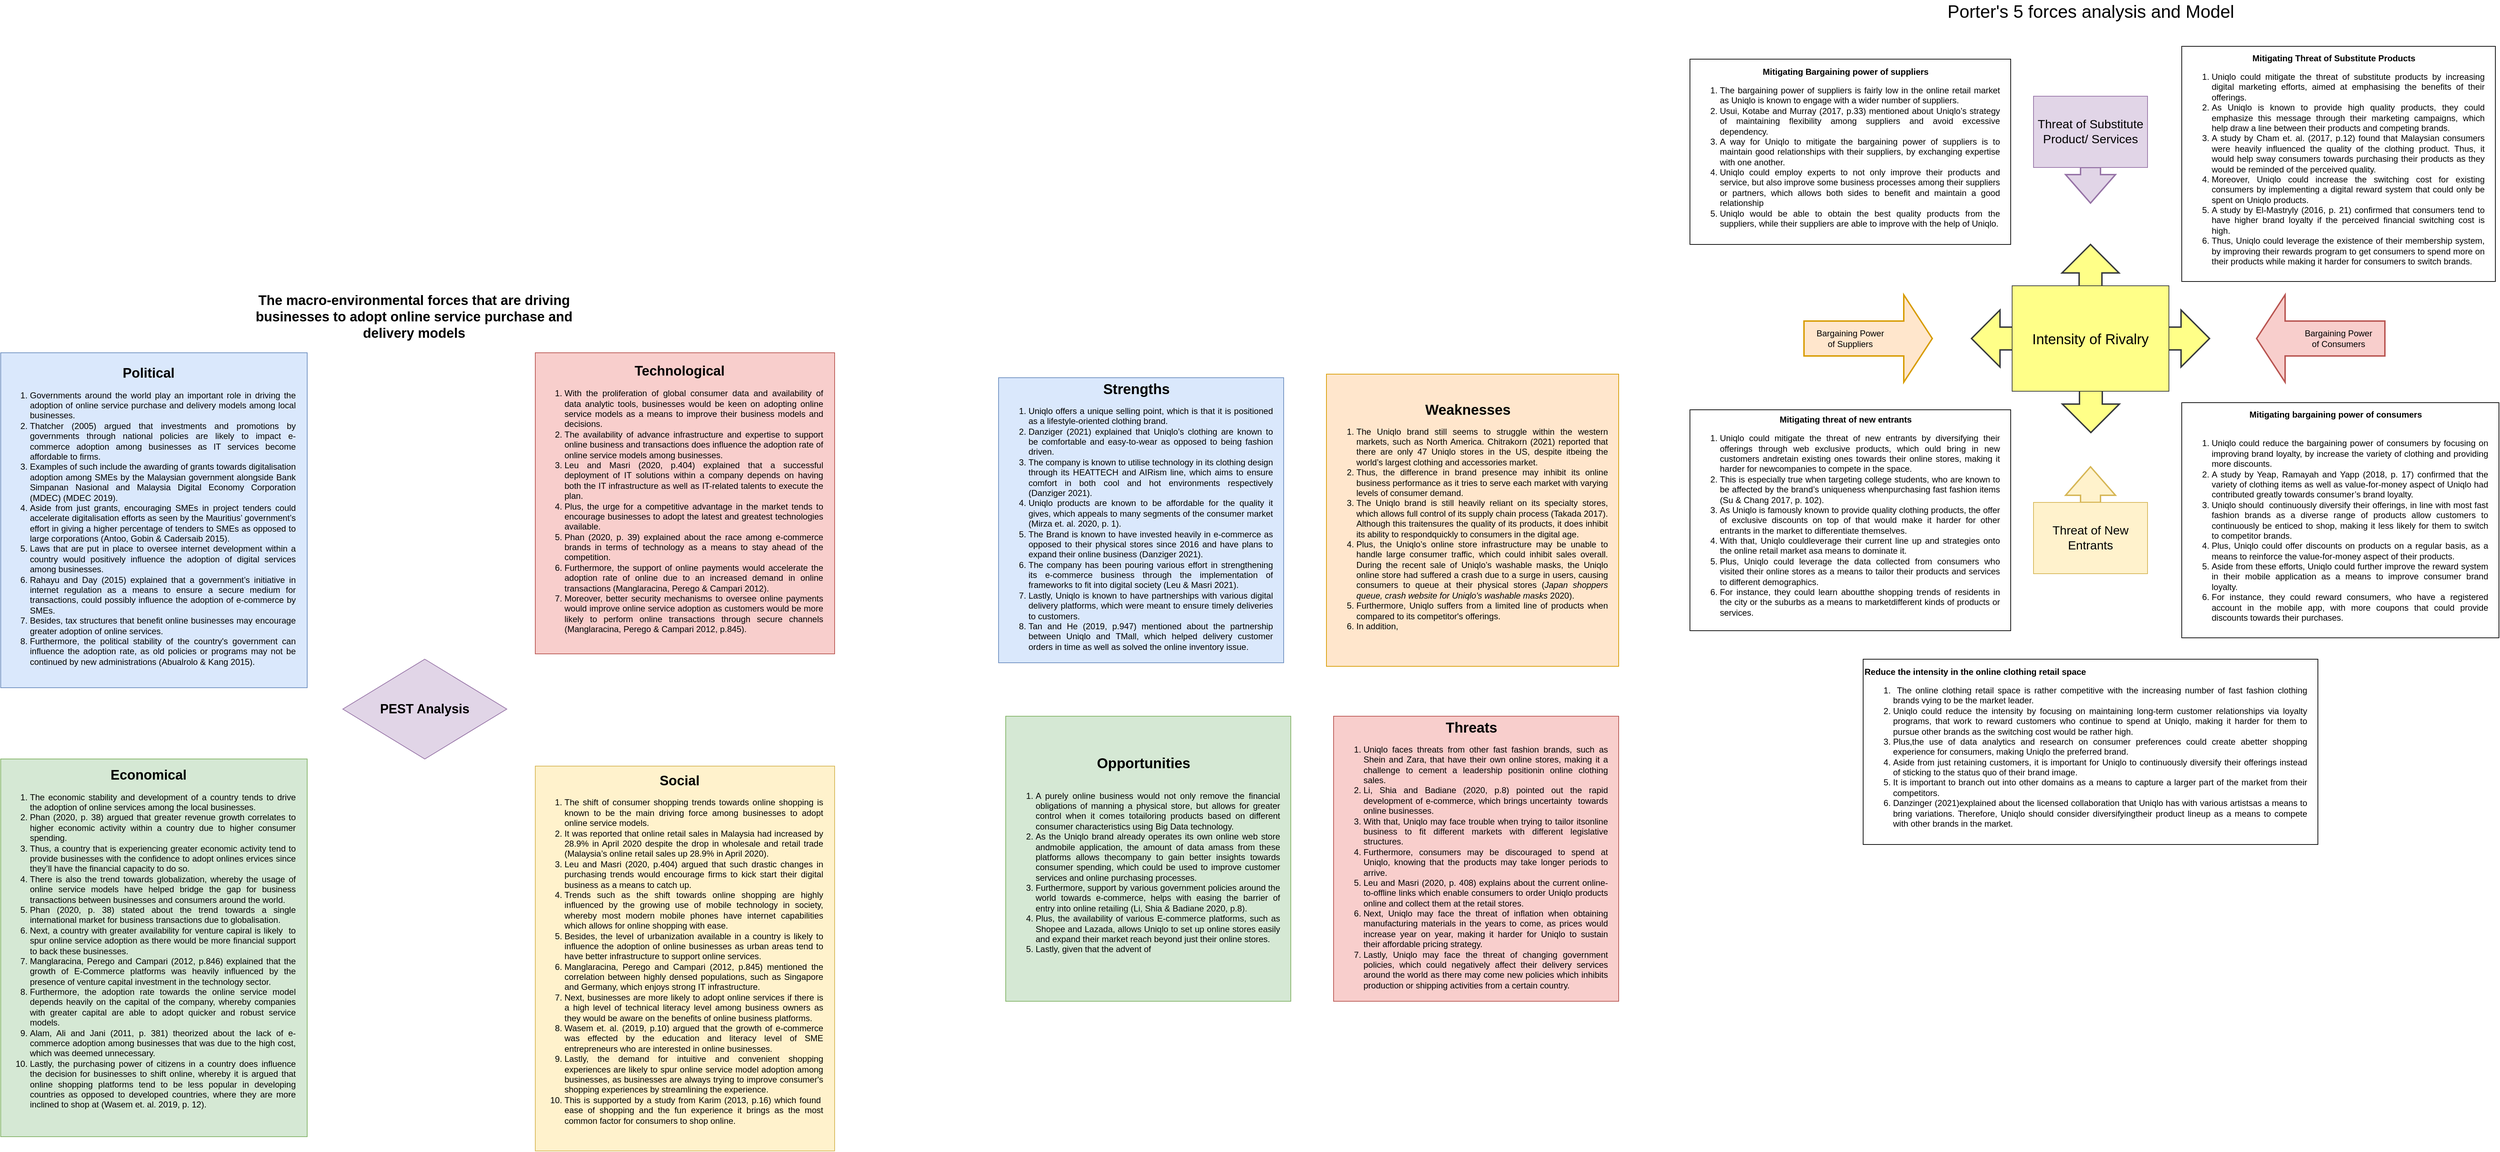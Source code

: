 <mxfile version="15.4.1" type="github">
  <diagram id="UJVtRwwvK5uKVyhLd9jK" name="Page-1">
    <mxGraphModel dx="3373" dy="885" grid="1" gridSize="10" guides="1" tooltips="1" connect="1" arrows="1" fold="1" page="1" pageScale="1" pageWidth="850" pageHeight="1100" math="0" shadow="0">
      <root>
        <mxCell id="0" />
        <mxCell id="1" parent="0" />
        <mxCell id="DPGvxR9k1o3TNHnTCT3K-2" value="&lt;font style=&quot;font-size: 18px&quot;&gt;&lt;b&gt;PEST Analysis&lt;/b&gt;&lt;/font&gt;" style="rhombus;whiteSpace=wrap;html=1;fillColor=#e1d5e7;strokeColor=#9673a6;" parent="1" vertex="1">
          <mxGeometry x="-950" y="1090" width="230" height="140" as="geometry" />
        </mxCell>
        <mxCell id="DPGvxR9k1o3TNHnTCT3K-7" value="&lt;b&gt;&lt;font style=&quot;font-size: 19px&quot;&gt;The macro-environmental forces that are driving businesses to adopt online service purchase and delivery models&lt;/font&gt;&lt;/b&gt;" style="text;html=1;strokeColor=none;fillColor=none;align=center;verticalAlign=middle;whiteSpace=wrap;rounded=0;" parent="1" vertex="1">
          <mxGeometry x="-1090" y="600" width="480" height="20" as="geometry" />
        </mxCell>
        <mxCell id="IZx-ZiuW3YyfbtK3Tfff-4" value="&lt;div style=&quot;font-size: 19px&quot; align=&quot;center&quot;&gt;&lt;font style=&quot;font-size: 19px&quot;&gt;&lt;b&gt;&lt;font style=&quot;font-size: 19px&quot;&gt;Technological&lt;/font&gt;&lt;/b&gt;&lt;br&gt;&lt;/font&gt;&lt;/div&gt;&lt;div align=&quot;justify&quot;&gt;&lt;ol&gt;&lt;li&gt;With the proliferation of global consumer data and availability of data analytic tools, businesses would be keen on adopting online service models as a means to improve their business models and decisions. &lt;/li&gt;&lt;li&gt;The availability of advance infrastructure and expertise to support online business and transactions does influence the adoption rate of online service models among businesses. &lt;/li&gt;&lt;li&gt;Leu and Masri (2020, p.404) explained that a successful deployment of IT solutions within a company depends on having both the IT infrastructure as well as IT-related talents to execute the plan.&lt;/li&gt;&lt;li&gt;Plus, the urge for a competitive advantage in the market tends to encourage businesses to adopt the latest and greatest technologies available. &lt;/li&gt;&lt;li&gt;Phan (2020, p. 39) explained about the race among e-commerce brands in terms of technology as a means to stay ahead of the competition.&lt;/li&gt;&lt;li&gt;Furthermore, the support of online payments would accelerate the adoption rate of online due to an increased demand in online transactions (Manglaracina, Perego &amp;amp; Campari 2012).&lt;/li&gt;&lt;li&gt;Moreover, better security mechanisms to oversee online payments would improve online service adoption as customers would be more likely to perform online transactions through secure channels (Manglaracina, Perego &amp;amp; Campari 2012, p.845).&lt;br&gt;&lt;/li&gt;&lt;/ol&gt;&lt;/div&gt;" style="rounded=0;whiteSpace=wrap;html=1;align=center;fillColor=#f8cecc;strokeColor=#b85450;spacingRight=15;" parent="1" vertex="1">
          <mxGeometry x="-680" y="660" width="420" height="422.5" as="geometry" />
        </mxCell>
        <mxCell id="IZx-ZiuW3YyfbtK3Tfff-5" value="&lt;div align=&quot;center&quot;&gt;&lt;b style=&quot;font-size: 19px&quot;&gt;&lt;font style=&quot;font-size: 19px&quot;&gt;Economical&lt;br&gt;&lt;/font&gt;&lt;/b&gt;&lt;/div&gt;&lt;div align=&quot;justify&quot;&gt;&lt;ol&gt;&lt;li&gt;&lt;font style=&quot;font-size: 12px&quot;&gt;&lt;span&gt;The economic stability and development of a country tends to drive the adoption of online services among the local businesses. &lt;br&gt;&lt;/span&gt;&lt;/font&gt;&lt;/li&gt;&lt;li&gt;&lt;font style=&quot;font-size: 12px&quot;&gt;&lt;span&gt;Phan (2020, p. 38) argued that greater revenue growth correlates to higher economic activity within a country due to higher consumer spending. &lt;br&gt;&lt;/span&gt;&lt;/font&gt;&lt;/li&gt;&lt;li&gt;&lt;font style=&quot;font-size: 12px&quot;&gt;&lt;span&gt;Thus, a country that is experiencing greater economic activity tend to provide businesses with the confidence to adopt onlines ervices since they’ll have the financial capacity to do so. &lt;br&gt;&lt;/span&gt;&lt;/font&gt;&lt;/li&gt;&lt;li&gt;&lt;font style=&quot;font-size: 12px&quot;&gt;&lt;span&gt;There is also the trend towards globalization, whereby the usage of online service models have helped bridge the gap for business transactions between businesses and consumers around the world. &lt;br&gt;&lt;/span&gt;&lt;/font&gt;&lt;/li&gt;&lt;li&gt;&lt;span&gt;&lt;font style=&quot;font-size: 12px&quot;&gt;Phan (2020, p. 38) stated about the trend towards a single international market for business transactions due to globalisation.&amp;nbsp;&lt;/font&gt;&lt;/span&gt;&lt;/li&gt;&lt;li&gt;&lt;span&gt;&lt;font style=&quot;font-size: 12px&quot;&gt;Next, a country with greater availability for venture capiral is likely&amp;nbsp; to spur online service adoption as there would be more financial support to back these businesses. &lt;br&gt;&lt;/font&gt;&lt;/span&gt;&lt;/li&gt;&lt;li&gt;&lt;span&gt;&lt;font style=&quot;font-size: 12px&quot;&gt;Manglaracina, Perego and Campari (2012, p.846) explained that the growth of E-Commerce platforms was heavily influenced by the presence of venture capital investment in the technology sector.&lt;/font&gt;&lt;/span&gt;&lt;/li&gt;&lt;li&gt;&lt;span&gt;&lt;font style=&quot;font-size: 12px&quot;&gt;Furthermore, the adoption rate towards the online service model depends heavily on the capital of the company, whereby companies with greater capital are able to adopt quicker and robust service models.&lt;/font&gt;&lt;/span&gt;&lt;/li&gt;&lt;li&gt;&lt;span&gt;&lt;font style=&quot;font-size: 12px&quot;&gt;Alam, Ali and Jani (2011, p. 381) theorized about the lack of e-commerce adoption among businesses that was due to the high cost, which was deemed unnecessary.&lt;/font&gt;&lt;/span&gt;&lt;/li&gt;&lt;li&gt;&lt;span&gt;&lt;font style=&quot;font-size: 12px&quot;&gt;Lastly, the purchasing power of citizens in a country does influence the decision for businesses to shift online, whereby it is argued that online shopping platforms tend to be less popular in developing countries as opposed to developed countries, where they are more inclined to shop at (Wasem et. al. 2019, p. 12).&lt;br&gt;&lt;/font&gt;&lt;/span&gt;&lt;/li&gt;&lt;/ol&gt;&lt;/div&gt;&lt;div align=&quot;justify&quot;&gt;&lt;br&gt;&lt;/div&gt;" style="rounded=0;whiteSpace=wrap;html=1;align=center;fillColor=#d5e8d4;strokeColor=#82b366;spacingRight=15;" parent="1" vertex="1">
          <mxGeometry x="-1430" y="1230" width="430" height="530" as="geometry" />
        </mxCell>
        <mxCell id="IZx-ZiuW3YyfbtK3Tfff-6" value="&lt;div style=&quot;font-size: 19px&quot; align=&quot;center&quot;&gt;&lt;font style=&quot;font-size: 19px&quot;&gt;&lt;b&gt;Political&lt;/b&gt;&lt;br&gt;&lt;/font&gt;&lt;/div&gt;&lt;div align=&quot;justify&quot;&gt;&lt;ol&gt;&lt;li&gt;&lt;font style=&quot;font-size: 12px&quot;&gt;Governments around the world play an important role in driving the adoption of online service purchase and delivery models among local businesses. &lt;br&gt;&lt;/font&gt;&lt;/li&gt;&lt;li&gt;&lt;font style=&quot;font-size: 12px&quot;&gt;Thatcher (2005) argued that investments and promotions by governments through national policies are likely to impact e-commerce adoption among businesses as IT services become affordable to firms. &lt;br&gt;&lt;/font&gt;&lt;/li&gt;&lt;li&gt;&lt;font style=&quot;font-size: 12px&quot;&gt;Examples of such include the awarding of grants towards digitalisation adoption among SMEs by the Malaysian government alongside Bank Simpanan Nasional and Malaysia Digital Economy Corporation (MDEC) (MDEC 2019). &lt;br&gt;&lt;/font&gt;&lt;/li&gt;&lt;li&gt;&lt;font style=&quot;font-size: 12px&quot;&gt;Aside from just grants, encouraging SMEs in project tenders could accelerate digitalisation efforts as seen by the Mauritius’ government’s effort in giving a higher percentage of tenders to SMEs as opposed to large corporations (Antoo, Gobin &amp;amp; Cadersaib 2015). &lt;br&gt;&lt;/font&gt;&lt;/li&gt;&lt;li&gt;&lt;font style=&quot;font-size: 12px&quot;&gt; Laws that are put in place to oversee internet development within a country would positively influence the adoption of digital services among businesses. &lt;br&gt;&lt;/font&gt;&lt;/li&gt;&lt;li&gt;&lt;font style=&quot;font-size: 12px&quot;&gt;Rahayu and Day (2015) explained that a government’s initiative in internet regulation as a means to ensure a secure medium for transactions, could possibly influence the adoption of e-commerce by SMEs. &lt;/font&gt;&lt;/li&gt;&lt;li&gt;&lt;font style=&quot;font-size: 12px&quot;&gt;Besides, tax structures that benefit online businesses may encourage greater adoption of online services.&lt;/font&gt;&lt;/li&gt;&lt;li&gt;&lt;font style=&quot;font-size: 12px&quot;&gt;Furthermore, the political stability of the country&#39;s government can influence the adoption rate, as old policies or programs may not be continued by new administrations (Abualrolo &amp;amp; Kang 2015).&lt;br&gt;&lt;/font&gt;&lt;/li&gt;&lt;/ol&gt;&lt;/div&gt;" style="rounded=0;whiteSpace=wrap;html=1;align=center;fillColor=#dae8fc;strokeColor=#6c8ebf;spacingRight=15;" parent="1" vertex="1">
          <mxGeometry x="-1430" y="660" width="430" height="470" as="geometry" />
        </mxCell>
        <mxCell id="IZx-ZiuW3YyfbtK3Tfff-7" value="&lt;div align=&quot;center&quot;&gt;&lt;b style=&quot;font-size: 19px&quot;&gt;&lt;font style=&quot;font-size: 19px&quot;&gt;Social &lt;br&gt;&lt;/font&gt;&lt;/b&gt;&lt;/div&gt;&lt;div align=&quot;justify&quot;&gt;&lt;ol&gt;&lt;li&gt;The shift of consumer shopping trends towards online shopping is known to be the main driving force among businesses to adopt online service models. &lt;/li&gt;&lt;li&gt;It was reported that online retail sales in Malaysia had increased by 28.9% in April 2020 despite the drop in wholesale and retail trade (Malaysia’s online retail sales up 28.9% in April 2020). &lt;/li&gt;&lt;li&gt;Leu and Masri (2020, p.404) argued that such drastic changes in purchasing trends would encourage firms to kick start their digital business as a means to catch up. &lt;/li&gt;&lt;li&gt;Trends such as the shift towards online shopping are highly influenced by the growing use of mobile technology in society, whereby most modern mobile phones have internet capabilities which allows for online shopping with ease.&lt;/li&gt;&lt;li&gt;Besides, the level of urbanization available in a country is likely to influence the adoption of online businesses as urban areas tend to have better infrastructure to support online services.&lt;/li&gt;&lt;li&gt;Manglaracina, Perego and Campari (2012, p.845) mentioned the correlation between highly densed populations, such as Singapore and Germany, which enjoys strong IT infrastructure.&lt;/li&gt;&lt;li&gt;Next, businesses are more likely to adopt online services if there is a high level of technical literacy level among business owners as they would be aware on the benefits of online business platforms.&lt;/li&gt;&lt;li&gt;Wasem et. al. (2019, p.10) argued that the growth of e-commerce was effected by the education and literacy level of SME entrepreneurs who are interested in online businesses.&lt;/li&gt;&lt;li&gt;Lastly, the demand for intuitive and convenient shopping experiences are likely to spur online service model adoption among businesses, as businesses are always trying to improve consumer&#39;s shopping experiences by streamlining the experience.&lt;/li&gt;&lt;li&gt;This is supported by a study from Karim (2013, p.16) which found&amp;nbsp; ease of shopping and the fun experience it brings as the most common factor for consumers to shop online.&lt;br&gt;&lt;/li&gt;&lt;/ol&gt;&lt;/div&gt;&lt;div align=&quot;justify&quot;&gt;&lt;br&gt;&lt;/div&gt;" style="rounded=0;whiteSpace=wrap;html=1;align=center;fillColor=#fff2cc;strokeColor=#d6b656;verticalAlign=middle;spacingRight=15;" parent="1" vertex="1">
          <mxGeometry x="-680" y="1240" width="420" height="540" as="geometry" />
        </mxCell>
        <mxCell id="IZx-ZiuW3YyfbtK3Tfff-26" value="&lt;div align=&quot;center&quot;&gt;&lt;font size=&quot;1&quot;&gt;&lt;b style=&quot;font-size: 20px&quot;&gt;Strengths&lt;/b&gt;&lt;/font&gt;&lt;/div&gt;&lt;div align=&quot;justify&quot;&gt;&lt;ol&gt;&lt;li&gt;Uniqlo offers a unique selling point, which is that it is positioned as a lifestyle-oriented clothing brand. &lt;/li&gt;&lt;li&gt;Danziger (2021) explained that Uniqlo’s clothing are known to be comfortable and easy-to-wear as opposed to being fashion driven. &lt;/li&gt;&lt;li&gt;The company is known to utilise technology in its clothing design through its HEATTECH and AIRism line, which aims to ensure comfort in both cool and hot environments respectively (Danziger 2021). &lt;/li&gt;&lt;li&gt;Uniqlo products are known to be affordable for the quality it gives, which appeals to many segments of the consumer market (Mirza et. al. 2020, p. 1).&lt;/li&gt;&lt;li&gt;The Brand is known to have invested heavily in e-commerce as opposed to their physical stores since 2016 and have plans to expand their online business (Danziger 2021).&lt;/li&gt;&lt;li&gt; The company has been pouring various effort in strengthening its e-commerce business through the implementation of frameworks to fit into digital society (Leu &amp;amp; Masri 2021). &lt;/li&gt;&lt;li&gt;Lastly, Uniqlo is known to have partnerships with various digital delivery platforms, which were meant to ensure timely deliveries to customers.&lt;/li&gt;&lt;li&gt;Tan and He (2019, p.947) mentioned about the partnership between Uniqlo and TMall, which helped delivery customer orders in time as well as solved the online inventory issue.&amp;nbsp;&amp;nbsp;&amp;nbsp;&amp;nbsp; &lt;br&gt;&lt;/li&gt;&lt;/ol&gt;&lt;/div&gt;" style="whiteSpace=wrap;html=1;aspect=fixed;align=left;fillColor=#dae8fc;strokeColor=#6c8ebf;spacingRight=15;" parent="1" vertex="1">
          <mxGeometry x="-30" y="695" width="400" height="400" as="geometry" />
        </mxCell>
        <mxCell id="IZx-ZiuW3YyfbtK3Tfff-34" value="&lt;div&gt;&lt;div align=&quot;center&quot;&gt;&lt;font size=&quot;1&quot;&gt;&lt;b style=&quot;font-size: 20px&quot;&gt;Weaknesses&lt;/b&gt;&lt;/font&gt;&lt;/div&gt;&lt;div align=&quot;justify&quot;&gt;&lt;ol&gt;&lt;li&gt;&lt;span&gt;The Uniqlo brand still seems to struggle within the western markets, such as North America. Chitrakorn (2021) reported that there are only 47 Uniqlo stores in the US, despite itbeing the world’s largest clothing and accessories market.&lt;/span&gt;&lt;/li&gt;&lt;li&gt;&lt;span&gt;Thus, the difference in brand presence may inhibit its online business performance as it tries to serve each market with varying levels of consumer demand.&lt;br&gt;&lt;/span&gt;&lt;/li&gt;&lt;li&gt;&lt;span&gt;The Uniqlo brand is still heavily reliant on its specialty stores, which allows full control of its supply chain process (Takada 2017). Although this traitensures the quality of its products, it does inhibit its ability to respondquickly to consumers in the digital age. &lt;br&gt;&lt;/span&gt;&lt;/li&gt;&lt;li&gt;&lt;span&gt;Plus, the Uniqlo’s online store infrastructure may be unable to handle large consumer traffic, which could inhibit sales overall. During the recent sale of Uniqlo’s washable masks, the Uniqlo online store had suffered a crash due to a surge in users, causing consumers to queue at their physical stores (&lt;i&gt;Japan shoppers queue, crash website for Uniqlo&#39;s washable masks &lt;/i&gt;2020).&amp;nbsp;&lt;/span&gt;&lt;/li&gt;&lt;li&gt;&lt;span&gt;Furthermore, Uniqlo suffers from a limited line of products when compared to its competitor&#39;s offerings.&lt;/span&gt;&lt;/li&gt;&lt;li&gt;&lt;span&gt;In addition, &lt;br&gt;&lt;/span&gt;&lt;/li&gt;&lt;/ol&gt;&lt;/div&gt;&lt;/div&gt;" style="whiteSpace=wrap;html=1;aspect=fixed;align=left;fillColor=#ffe6cc;strokeColor=#d79b00;spacingRight=15;" parent="1" vertex="1">
          <mxGeometry x="430" y="690" width="410" height="410" as="geometry" />
        </mxCell>
        <mxCell id="IZx-ZiuW3YyfbtK3Tfff-35" value="&lt;div align=&quot;center&quot;&gt;&lt;font size=&quot;1&quot;&gt;&lt;b style=&quot;font-size: 20px&quot;&gt;Opportunities&lt;/b&gt;&lt;/font&gt;&lt;/div&gt;&lt;div&gt;&lt;div&gt;&lt;br&gt;&lt;div align=&quot;justify&quot;&gt;&lt;ol&gt;&lt;li&gt;&lt;span&gt;A purely online business would not only remove the financial obligations of manning a physical store, but allows for greater control when it comes totailoring products based on different consumer characteristics using Big Data technology. &lt;br&gt;&lt;/span&gt;&lt;/li&gt;&lt;li&gt;&lt;span&gt;As the Uniqlo brand already operates its own online web store andmobile application, the amount of data amass from these platforms allows thecompany to gain better insights towards consumer spending, which could be used to improve customer services and online purchasing processes.&lt;/span&gt;&lt;/li&gt;&lt;li&gt;&lt;span&gt; Furthermore, support by various government policies around the world towards e-commerce, helps with easing the barrier of entry into online retailing (Li, Shia &amp;amp; Badiane 2020, p.8). &lt;br&gt;&lt;/span&gt;&lt;/li&gt;&lt;li&gt;&lt;span&gt;Plus, the availability of various E-commerce platforms, such as Shopee and Lazada, allows Uniqlo to set up online stores easily and expand their market reach beyond just their online stores.&lt;br&gt;&lt;/span&gt;&lt;/li&gt;&lt;li&gt;&lt;span&gt;Lastly, given that the advent of &lt;br&gt;&lt;/span&gt;&lt;/li&gt;&lt;/ol&gt;&lt;/div&gt;&lt;/div&gt;&lt;/div&gt;" style="whiteSpace=wrap;html=1;aspect=fixed;align=left;fillColor=#d5e8d4;strokeColor=#82b366;spacingRight=15;" parent="1" vertex="1">
          <mxGeometry x="-20" y="1170" width="400" height="400" as="geometry" />
        </mxCell>
        <mxCell id="IZx-ZiuW3YyfbtK3Tfff-36" value="&lt;div align=&quot;center&quot;&gt;&lt;font size=&quot;1&quot;&gt;&lt;b style=&quot;font-size: 20px&quot;&gt;Threats&lt;/b&gt;&lt;/font&gt;&lt;br&gt;&lt;/div&gt;&lt;div&gt;&lt;div&gt;&lt;div align=&quot;left&quot;&gt;&lt;ol&gt;&lt;/ol&gt;&lt;div align=&quot;justify&quot;&gt;&lt;ol&gt;&lt;li&gt;&lt;span&gt;Uniqlo faces threats from other fast fashion brands, such as Shein and Zara, that have their own online stores, making it a challenge to cement a leadership positionin online clothing sales. &lt;br&gt;&lt;/span&gt;&lt;/li&gt;&lt;li&gt;&lt;span&gt;Li, Shia and Badiane (2020, p.8) pointed out the rapid development of e-commerce, which brings uncertainty&amp;nbsp; towards online businesses. &lt;br&gt;&lt;/span&gt;&lt;/li&gt;&lt;li&gt;&lt;span&gt;With that, Uniqlo may face trouble when trying to tailor itsonline business to fit different markets with different legislative structures.&lt;/span&gt;&lt;/li&gt;&lt;li&gt;&lt;span&gt;Furthermore, consumers may be discouraged to spend at Uniqlo, knowing that the products may take longer periods to arrive. &lt;br&gt;&lt;/span&gt;&lt;/li&gt;&lt;li&gt;&lt;span&gt;Leu and Masri (2020, p. 408) explains about the current online-to-offline links which enable consumers to order Uniqlo products online and collect them at the retail stores. &lt;br&gt;&lt;/span&gt;&lt;/li&gt;&lt;li&gt;&lt;span&gt;&lt;/span&gt;Next, Uniqlo may face the threat of inflation when obtaining manufacturing materials in the years to come, as prices would increase year on year, making it harder for Uniqlo to sustain their affordable pricing strategy.&lt;/li&gt;&lt;li&gt;Lastly, Uniqlo may face the threat of changing government policies, which could negatively affect their delivery services around the world as there may come new policies which inhibits production or shipping activities from a certain country.&lt;/li&gt;&lt;/ol&gt;&lt;/div&gt;&lt;/div&gt;&lt;/div&gt;&lt;/div&gt;" style="whiteSpace=wrap;html=1;aspect=fixed;align=left;fillColor=#f8cecc;strokeColor=#b85450;spacingRight=15;" parent="1" vertex="1">
          <mxGeometry x="440" y="1170" width="400" height="400" as="geometry" />
        </mxCell>
        <mxCell id="IZx-ZiuW3YyfbtK3Tfff-57" value="&lt;div align=&quot;center&quot;&gt;&lt;font style=&quot;font-size: 12px&quot;&gt;&lt;b&gt;&lt;font style=&quot;font-size: 12px&quot;&gt;Mitigating threat of new entrants&lt;br&gt;&lt;/font&gt;&lt;/b&gt;&lt;/font&gt;&lt;/div&gt;&lt;div align=&quot;justify&quot;&gt;&lt;ol&gt;&lt;li&gt;&lt;font style=&quot;font-size: 12px&quot;&gt;&lt;span&gt;Uniqlo could mitigate the threat of new entrants by diversifying their offerings through web exclusive products, which ould bring in new customers andretain existing ones towards their online stores, making it harder for newcompanies to compete in the space. &lt;br&gt;&lt;/span&gt;&lt;/font&gt;&lt;/li&gt;&lt;li&gt;&lt;font style=&quot;font-size: 12px&quot;&gt;&lt;span&gt;This is especially true when targeting college students, who are known to be affected by the brand’s uniqueness whenpurchasing fast fashion items (Su &amp;amp; Chang 2017, p. 102). &lt;br&gt;&lt;/span&gt;&lt;/font&gt;&lt;/li&gt;&lt;li&gt;&lt;font style=&quot;font-size: 12px&quot;&gt;&lt;span&gt;As Uniqlo is famously known to provide quality clothing products, the offer of exclusive discounts on top of that would make it harder for other entrants in the market to differentiate themselves. &lt;br&gt;&lt;/span&gt;&lt;/font&gt;&lt;/li&gt;&lt;li&gt;&lt;font style=&quot;font-size: 12px&quot;&gt;&lt;span&gt;With that, Uniqlo couldleverage their current line up and strategies onto the online retail market asa means to dominate it. &lt;br&gt;&lt;/span&gt;&lt;/font&gt;&lt;/li&gt;&lt;li&gt;&lt;font style=&quot;font-size: 12px&quot;&gt;&lt;span&gt;Plus, Uniqlo could leverage the data collected from consumers who visited their online stores as a means to tailor their products and services to different demographics. &lt;br&gt;&lt;/span&gt;&lt;/font&gt;&lt;/li&gt;&lt;li&gt;&lt;font style=&quot;font-size: 12px&quot;&gt;&lt;span&gt;For instance, they could learn aboutthe shopping trends of residents in the city or the suburbs as a means to marketdifferent kinds of products or services. &lt;br&gt;&lt;/span&gt;&lt;/font&gt;&lt;/li&gt;&lt;/ol&gt;&lt;/div&gt;" style="rounded=0;whiteSpace=wrap;html=1;align=left;spacingRight=15;" parent="1" vertex="1">
          <mxGeometry x="940" y="740" width="450" height="310" as="geometry" />
        </mxCell>
        <mxCell id="IZx-ZiuW3YyfbtK3Tfff-60" value="&lt;div&gt;&lt;div align=&quot;center&quot;&gt;&lt;font style=&quot;font-size: 12px&quot;&gt;&lt;b&gt;&lt;font style=&quot;font-size: 12px&quot;&gt;Mitigating Bargaining power of suppliers&lt;/font&gt;&lt;/b&gt;&lt;br&gt;&lt;/font&gt;&lt;/div&gt;&lt;div align=&quot;justify&quot;&gt;&lt;ol&gt;&lt;li&gt;&lt;font style=&quot;font-size: 12px&quot;&gt;The bargaining power of suppliers is fairly low in the online retail market as Uniqlo is known to engage with a wider number of suppliers. &lt;/font&gt;&lt;/li&gt;&lt;li&gt;&lt;font style=&quot;font-size: 12px&quot;&gt;Usui, Kotabe and Murray (2017, p.33) mentioned about Uniqlo’s strategy of maintaining flexibility among suppliers and avoid excessive dependency. &lt;/font&gt;&lt;/li&gt;&lt;li&gt;&lt;font style=&quot;font-size: 12px&quot;&gt;A way for Uniqlo to mitigate the bargaining power of suppliers is to maintain good relationships with their suppliers, by exchanging expertise with one another. &lt;/font&gt;&lt;/li&gt;&lt;li&gt;&lt;font style=&quot;font-size: 12px&quot;&gt;Uniqlo could employ experts to not only improve their products and service, but also improve some business processes among their suppliers or partners, which allows both sides to benefit and maintain a good relationship&lt;/font&gt;&lt;/li&gt;&lt;li&gt;&lt;font style=&quot;font-size: 12px&quot;&gt;Uniqlo would be able to obtain the best quality products from the suppliers, while their suppliers are able to improve with the help of Uniqlo. &lt;/font&gt;&lt;/li&gt;&lt;/ol&gt;&lt;/div&gt;&lt;/div&gt;" style="rounded=0;whiteSpace=wrap;html=1;align=left;spacingRight=15;" parent="1" vertex="1">
          <mxGeometry x="940" y="248" width="450" height="260" as="geometry" />
        </mxCell>
        <mxCell id="IZx-ZiuW3YyfbtK3Tfff-62" value="&lt;div align=&quot;center&quot;&gt;&lt;font style=&quot;font-size: 12px&quot;&gt;&lt;b&gt;Mitigating Threat of Substitute Products&lt;/b&gt;&lt;/font&gt;&lt;/div&gt;&lt;div align=&quot;justify&quot;&gt;&lt;ol&gt;&lt;li&gt;&lt;font style=&quot;font-size: 12px&quot;&gt;Uniqlo could mitigate the threat of substitute products by increasing digital marketing efforts, aimed at emphasising the benefits of their offerings. &lt;br&gt;&lt;/font&gt;&lt;/li&gt;&lt;li&gt;&lt;font style=&quot;font-size: 12px&quot;&gt;As Uniqlo is known to provide high quality products, they could emphasize this message through their marketing campaigns, which help draw a line between their products and competing brands. &lt;br&gt;&lt;/font&gt;&lt;/li&gt;&lt;li&gt;&lt;font style=&quot;font-size: 12px&quot;&gt;A study by Cham et. al. (2017, p.12) found that Malaysian consumers were heavily influenced the quality of the clothing product. Thus, it would help sway consumers towards purchasing their products as they would be reminded of the perceived quality. &lt;br&gt;&lt;/font&gt;&lt;/li&gt;&lt;li&gt;&lt;font style=&quot;font-size: 12px&quot;&gt;Moreover, Uniqlo could increase the switching cost for existing consumers by implementing a digital reward system that could only be spent on Uniqlo products. &lt;br&gt;&lt;/font&gt;&lt;/li&gt;&lt;li&gt;&lt;font style=&quot;font-size: 12px&quot;&gt;A study by El-Mastryly (2016, p. 21) confirmed that consumers tend to have higher brand loyalty if the perceived financial switching cost is high. &lt;br&gt;&lt;/font&gt;&lt;/li&gt;&lt;li&gt;&lt;font style=&quot;font-size: 12px&quot;&gt;Thus, Uniqlo could leverage the existence of their membership system, by improving their rewards program to get consumers to spend more on their products while making it harder for consumers to switch brands.&lt;/font&gt;&lt;/li&gt;&lt;/ol&gt;&lt;/div&gt;" style="rounded=0;whiteSpace=wrap;html=1;align=left;spacingRight=15;" parent="1" vertex="1">
          <mxGeometry x="1630" y="230" width="440" height="330" as="geometry" />
        </mxCell>
        <mxCell id="IZx-ZiuW3YyfbtK3Tfff-64" value="&lt;div align=&quot;center&quot;&gt;&lt;font style=&quot;font-size: 12px&quot;&gt;&lt;b&gt;&lt;font style=&quot;font-size: 12px&quot;&gt;Mitigating bargaining power of consumers&lt;/font&gt;&lt;/b&gt;&lt;/font&gt;&lt;/div&gt;&lt;div align=&quot;left&quot;&gt;&lt;font style=&quot;font-size: 12px&quot;&gt;&lt;b&gt;&lt;font style=&quot;font-size: 12px&quot;&gt;&lt;br&gt;&lt;/font&gt;&lt;/b&gt;&lt;/font&gt;&lt;div align=&quot;justify&quot;&gt;&lt;ol&gt;&lt;li&gt;&lt;font style=&quot;font-size: 12px&quot;&gt;Uniqlo could reduce the bargaining power of consumers by focusing on improving brand loyalty, by increase the variety of clothing and providing more discounts. &lt;br&gt;&lt;/font&gt;&lt;/li&gt;&lt;li&gt;&lt;font style=&quot;font-size: 12px&quot;&gt;A study by Yeap, Ramayah and Yapp (2018, p. 17) confirmed that the variety of clothing items as well as value-for-money aspect of Uniqlo had contributed greatly towards consumer’s brand loyalty.&lt;br&gt;&lt;/font&gt;&lt;/li&gt;&lt;li&gt;&lt;font style=&quot;font-size: 12px&quot;&gt;Uniqlo should&amp;nbsp; continuously diversify their offerings, in line with most fast fashion brands as a diverse range of products allow customers to continuously be enticed to shop, making it less likely for them to switch to competitor brands. &lt;br&gt;&lt;/font&gt;&lt;/li&gt;&lt;li&gt;&lt;font style=&quot;font-size: 12px&quot;&gt;Plus, Uniqlo could offer discounts on products on a regular basis, as a means to reinforce the value-for-money aspect of their products. &lt;br&gt;&lt;/font&gt;&lt;/li&gt;&lt;li&gt;&lt;font style=&quot;font-size: 12px&quot;&gt;Aside from these efforts, Uniqlo could further improve the reward system in their mobile application as a means to improve consumer brand loyalty. &lt;br&gt;&lt;/font&gt;&lt;/li&gt;&lt;li&gt;&lt;font style=&quot;font-size: 12px&quot;&gt;For instance, they could reward consumers, who have a registered account in the mobile app, with more coupons that could provide discounts towards their purchases.&lt;/font&gt;&lt;/li&gt;&lt;/ol&gt;&lt;/div&gt;&lt;/div&gt;" style="rounded=0;whiteSpace=wrap;html=1;align=left;spacingRight=15;" parent="1" vertex="1">
          <mxGeometry x="1630" y="730" width="445" height="330" as="geometry" />
        </mxCell>
        <mxCell id="IZx-ZiuW3YyfbtK3Tfff-70" value="" style="group" parent="1" vertex="1" connectable="0">
          <mxGeometry x="1422" y="300" width="160" height="150" as="geometry" />
        </mxCell>
        <mxCell id="IZx-ZiuW3YyfbtK3Tfff-39" value="" style="verticalLabelPosition=bottom;verticalAlign=top;html=1;strokeWidth=2;shape=mxgraph.arrows2.arrow;dy=0.6;dx=40;notch=0;rotation=90;fillColor=#e1d5e7;strokeColor=#9673a6;" parent="IZx-ZiuW3YyfbtK3Tfff-70" vertex="1">
          <mxGeometry x="55" y="90" width="50" height="70" as="geometry" />
        </mxCell>
        <mxCell id="IZx-ZiuW3YyfbtK3Tfff-40" value="&lt;font style=&quot;font-size: 17px&quot;&gt;Threat of Substitute Product/ Services&lt;/font&gt;" style="rounded=0;whiteSpace=wrap;html=1;fillColor=#e1d5e7;strokeColor=#9673a6;" parent="IZx-ZiuW3YyfbtK3Tfff-70" vertex="1">
          <mxGeometry width="160" height="100" as="geometry" />
        </mxCell>
        <mxCell id="IZx-ZiuW3YyfbtK3Tfff-71" value="" style="group;rotation=-180;" parent="1" vertex="1" connectable="0">
          <mxGeometry x="1422" y="820" width="160" height="150" as="geometry" />
        </mxCell>
        <mxCell id="IZx-ZiuW3YyfbtK3Tfff-72" value="" style="verticalLabelPosition=bottom;verticalAlign=top;html=1;strokeWidth=2;shape=mxgraph.arrows2.arrow;dy=0.6;dx=40;notch=0;rotation=-90;fillColor=#fff2cc;strokeColor=#d6b656;" parent="IZx-ZiuW3YyfbtK3Tfff-71" vertex="1">
          <mxGeometry x="55" y="-10" width="50" height="70" as="geometry" />
        </mxCell>
        <mxCell id="IZx-ZiuW3YyfbtK3Tfff-73" value="&lt;font style=&quot;font-size: 17px&quot;&gt;Threat of New Entrants&lt;/font&gt;" style="rounded=0;whiteSpace=wrap;html=1;rotation=0;fillColor=#fff2cc;strokeColor=#d6b656;" parent="IZx-ZiuW3YyfbtK3Tfff-71" vertex="1">
          <mxGeometry y="50" width="160" height="100" as="geometry" />
        </mxCell>
        <mxCell id="IZx-ZiuW3YyfbtK3Tfff-77" value="" style="group" parent="1" vertex="1" connectable="0">
          <mxGeometry x="1335" y="508" width="334" height="264" as="geometry" />
        </mxCell>
        <mxCell id="IZx-ZiuW3YyfbtK3Tfff-67" value="" style="verticalLabelPosition=bottom;verticalAlign=top;html=1;strokeWidth=2;shape=mxgraph.arrows2.arrow;dy=0.6;dx=40;notch=0;rotation=-180;fillColor=#ffff88;strokeColor=#36393d;" parent="IZx-ZiuW3YyfbtK3Tfff-77" vertex="1">
          <mxGeometry y="92" width="104" height="80" as="geometry" />
        </mxCell>
        <mxCell id="IZx-ZiuW3YyfbtK3Tfff-66" value="" style="verticalLabelPosition=bottom;verticalAlign=top;html=1;strokeWidth=2;shape=mxgraph.arrows2.arrow;dy=0.6;dx=40;notch=0;rotation=-90;fillColor=#ffff88;strokeColor=#36393d;" parent="IZx-ZiuW3YyfbtK3Tfff-77" vertex="1">
          <mxGeometry x="115" y="12" width="104" height="80" as="geometry" />
        </mxCell>
        <mxCell id="IZx-ZiuW3YyfbtK3Tfff-65" value="" style="verticalLabelPosition=bottom;verticalAlign=top;html=1;strokeWidth=2;shape=mxgraph.arrows2.arrow;dy=0.6;dx=40;notch=0;rotation=0;fillColor=#ffff88;strokeColor=#36393d;" parent="IZx-ZiuW3YyfbtK3Tfff-77" vertex="1">
          <mxGeometry x="230" y="92" width="104" height="80" as="geometry" />
        </mxCell>
        <mxCell id="IZx-ZiuW3YyfbtK3Tfff-58" value="" style="verticalLabelPosition=bottom;verticalAlign=top;html=1;strokeWidth=2;shape=mxgraph.arrows2.arrow;dy=0.6;dx=40;notch=0;rotation=90;fillColor=#ffff88;strokeColor=#36393d;" parent="IZx-ZiuW3YyfbtK3Tfff-77" vertex="1">
          <mxGeometry x="115.5" y="172" width="104" height="80" as="geometry" />
        </mxCell>
        <mxCell id="IZx-ZiuW3YyfbtK3Tfff-38" value="&lt;font style=&quot;font-size: 20px&quot;&gt;Intensity of Rivalry&lt;/font&gt;" style="rounded=0;whiteSpace=wrap;html=1;fillColor=#ffff88;strokeColor=#36393d;" parent="IZx-ZiuW3YyfbtK3Tfff-77" vertex="1">
          <mxGeometry x="57" y="58" width="220" height="148" as="geometry" />
        </mxCell>
        <mxCell id="IZx-ZiuW3YyfbtK3Tfff-80" value="" style="group;" parent="1" vertex="1" connectable="0">
          <mxGeometry x="1100" y="578.75" width="180" height="122.5" as="geometry" />
        </mxCell>
        <mxCell id="IZx-ZiuW3YyfbtK3Tfff-37" value="" style="verticalLabelPosition=bottom;verticalAlign=top;html=1;strokeWidth=2;shape=mxgraph.arrows2.arrow;dy=0.6;dx=40;notch=0;fillColor=#ffe6cc;strokeColor=#d79b00;" parent="IZx-ZiuW3YyfbtK3Tfff-80" vertex="1">
          <mxGeometry width="180" height="122.5" as="geometry" />
        </mxCell>
        <mxCell id="IZx-ZiuW3YyfbtK3Tfff-46" value="Bargaining Power of Suppliers" style="text;html=1;strokeColor=none;fillColor=none;align=center;verticalAlign=middle;whiteSpace=wrap;rounded=0;" parent="IZx-ZiuW3YyfbtK3Tfff-80" vertex="1">
          <mxGeometry x="15" y="51.25" width="100" height="20" as="geometry" />
        </mxCell>
        <mxCell id="IZx-ZiuW3YyfbtK3Tfff-81" value="" style="group;rotation=-180;" parent="1" vertex="1" connectable="0">
          <mxGeometry x="1735" y="578.75" width="180" height="122.5" as="geometry" />
        </mxCell>
        <mxCell id="IZx-ZiuW3YyfbtK3Tfff-82" value="" style="verticalLabelPosition=bottom;verticalAlign=top;html=1;strokeWidth=2;shape=mxgraph.arrows2.arrow;dy=0.6;dx=40;notch=0;rotation=-180;fillColor=#f8cecc;strokeColor=#b85450;" parent="IZx-ZiuW3YyfbtK3Tfff-81" vertex="1">
          <mxGeometry width="180" height="122.5" as="geometry" />
        </mxCell>
        <mxCell id="IZx-ZiuW3YyfbtK3Tfff-83" value="Bargaining Power of Consumers" style="text;html=1;strokeColor=none;fillColor=none;align=center;verticalAlign=middle;whiteSpace=wrap;rounded=0;rotation=0;" parent="IZx-ZiuW3YyfbtK3Tfff-81" vertex="1">
          <mxGeometry x="65" y="51" width="100" height="20" as="geometry" />
        </mxCell>
        <mxCell id="IZx-ZiuW3YyfbtK3Tfff-90" value="&lt;font style=&quot;font-size: 12px&quot;&gt;&lt;b&gt;Reduce the intensity in the online clothing retail space&lt;/b&gt;&lt;br&gt;&lt;/font&gt;&lt;div align=&quot;justify&quot;&gt;&lt;ol&gt;&lt;li&gt;&lt;font style=&quot;font-size: 12px&quot;&gt;&lt;span&gt;&amp;nbsp;The online clothing retail space is rather competitive with the increasing number of fast fashion clothing brands vying to be the market leader. &lt;br&gt;&lt;/span&gt;&lt;/font&gt;&lt;/li&gt;&lt;li&gt;&lt;font style=&quot;font-size: 12px&quot;&gt;&lt;span&gt;Uniqlo could reduce the intensity by focusing on maintaining long-term customer relationships via loyalty programs, that work to reward customers who continue to spend at Uniqlo, making it harder for them to pursue other brands as the switching cost would be rather high. &lt;br&gt;&lt;/span&gt;&lt;/font&gt;&lt;/li&gt;&lt;li&gt;&lt;font style=&quot;font-size: 12px&quot;&gt;&lt;span&gt;Plus,the use of data analytics and research on consumer preferences could create abetter shopping experience for consumers, making Uniqlo the preferred brand.&lt;/span&gt;&lt;/font&gt;&lt;/li&gt;&lt;li&gt;&lt;font style=&quot;font-size: 12px&quot;&gt;&lt;span&gt;Aside from just retaining customers, it is important for Uniqlo to continuously diversify their offerings instead of sticking to the status quo of their brand image.&lt;/span&gt;&lt;/font&gt;&lt;/li&gt;&lt;li&gt;&lt;font style=&quot;font-size: 12px&quot;&gt;&lt;span&gt;It is important to branch out into other domains as a means to capture a larger part of the market from their competitors. &lt;br&gt;&lt;/span&gt;&lt;/font&gt;&lt;/li&gt;&lt;li&gt;&lt;font style=&quot;font-size: 12px&quot;&gt;&lt;span&gt;Danzinger (2021)explained about the licensed collaboration that Uniqlo has with various artistsas a means to bring variations. Therefore, Uniqlo should consider diversifyingtheir product lineup as a means to compete with other brands in the market.&lt;/span&gt;&lt;/font&gt;&lt;/li&gt;&lt;/ol&gt;&lt;/div&gt;" style="rounded=0;whiteSpace=wrap;html=1;align=left;spacingRight=15;" parent="1" vertex="1">
          <mxGeometry x="1183" y="1090" width="638" height="260" as="geometry" />
        </mxCell>
        <mxCell id="IZx-ZiuW3YyfbtK3Tfff-91" value="&lt;font style=&quot;font-size: 25px&quot;&gt;Porter&#39;s 5 forces analysis and Model&lt;/font&gt;" style="text;html=1;strokeColor=none;fillColor=none;align=center;verticalAlign=middle;whiteSpace=wrap;rounded=0;" parent="1" vertex="1">
          <mxGeometry x="1269.5" y="170" width="465" height="20" as="geometry" />
        </mxCell>
      </root>
    </mxGraphModel>
  </diagram>
</mxfile>
